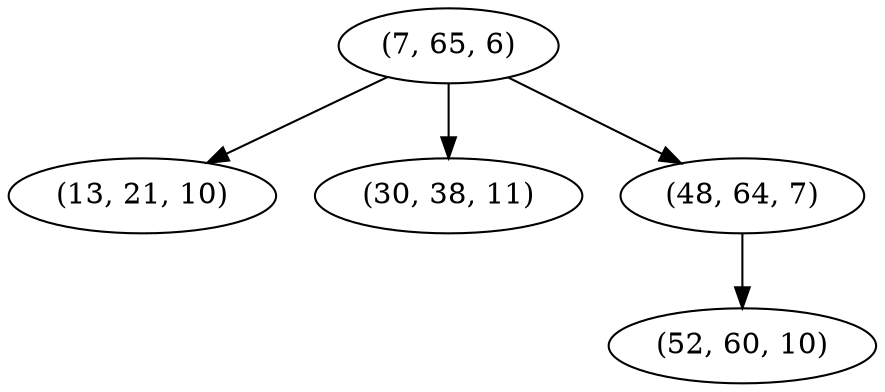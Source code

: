 digraph tree {
    "(7, 65, 6)";
    "(13, 21, 10)";
    "(30, 38, 11)";
    "(48, 64, 7)";
    "(52, 60, 10)";
    "(7, 65, 6)" -> "(13, 21, 10)";
    "(7, 65, 6)" -> "(30, 38, 11)";
    "(7, 65, 6)" -> "(48, 64, 7)";
    "(48, 64, 7)" -> "(52, 60, 10)";
}
